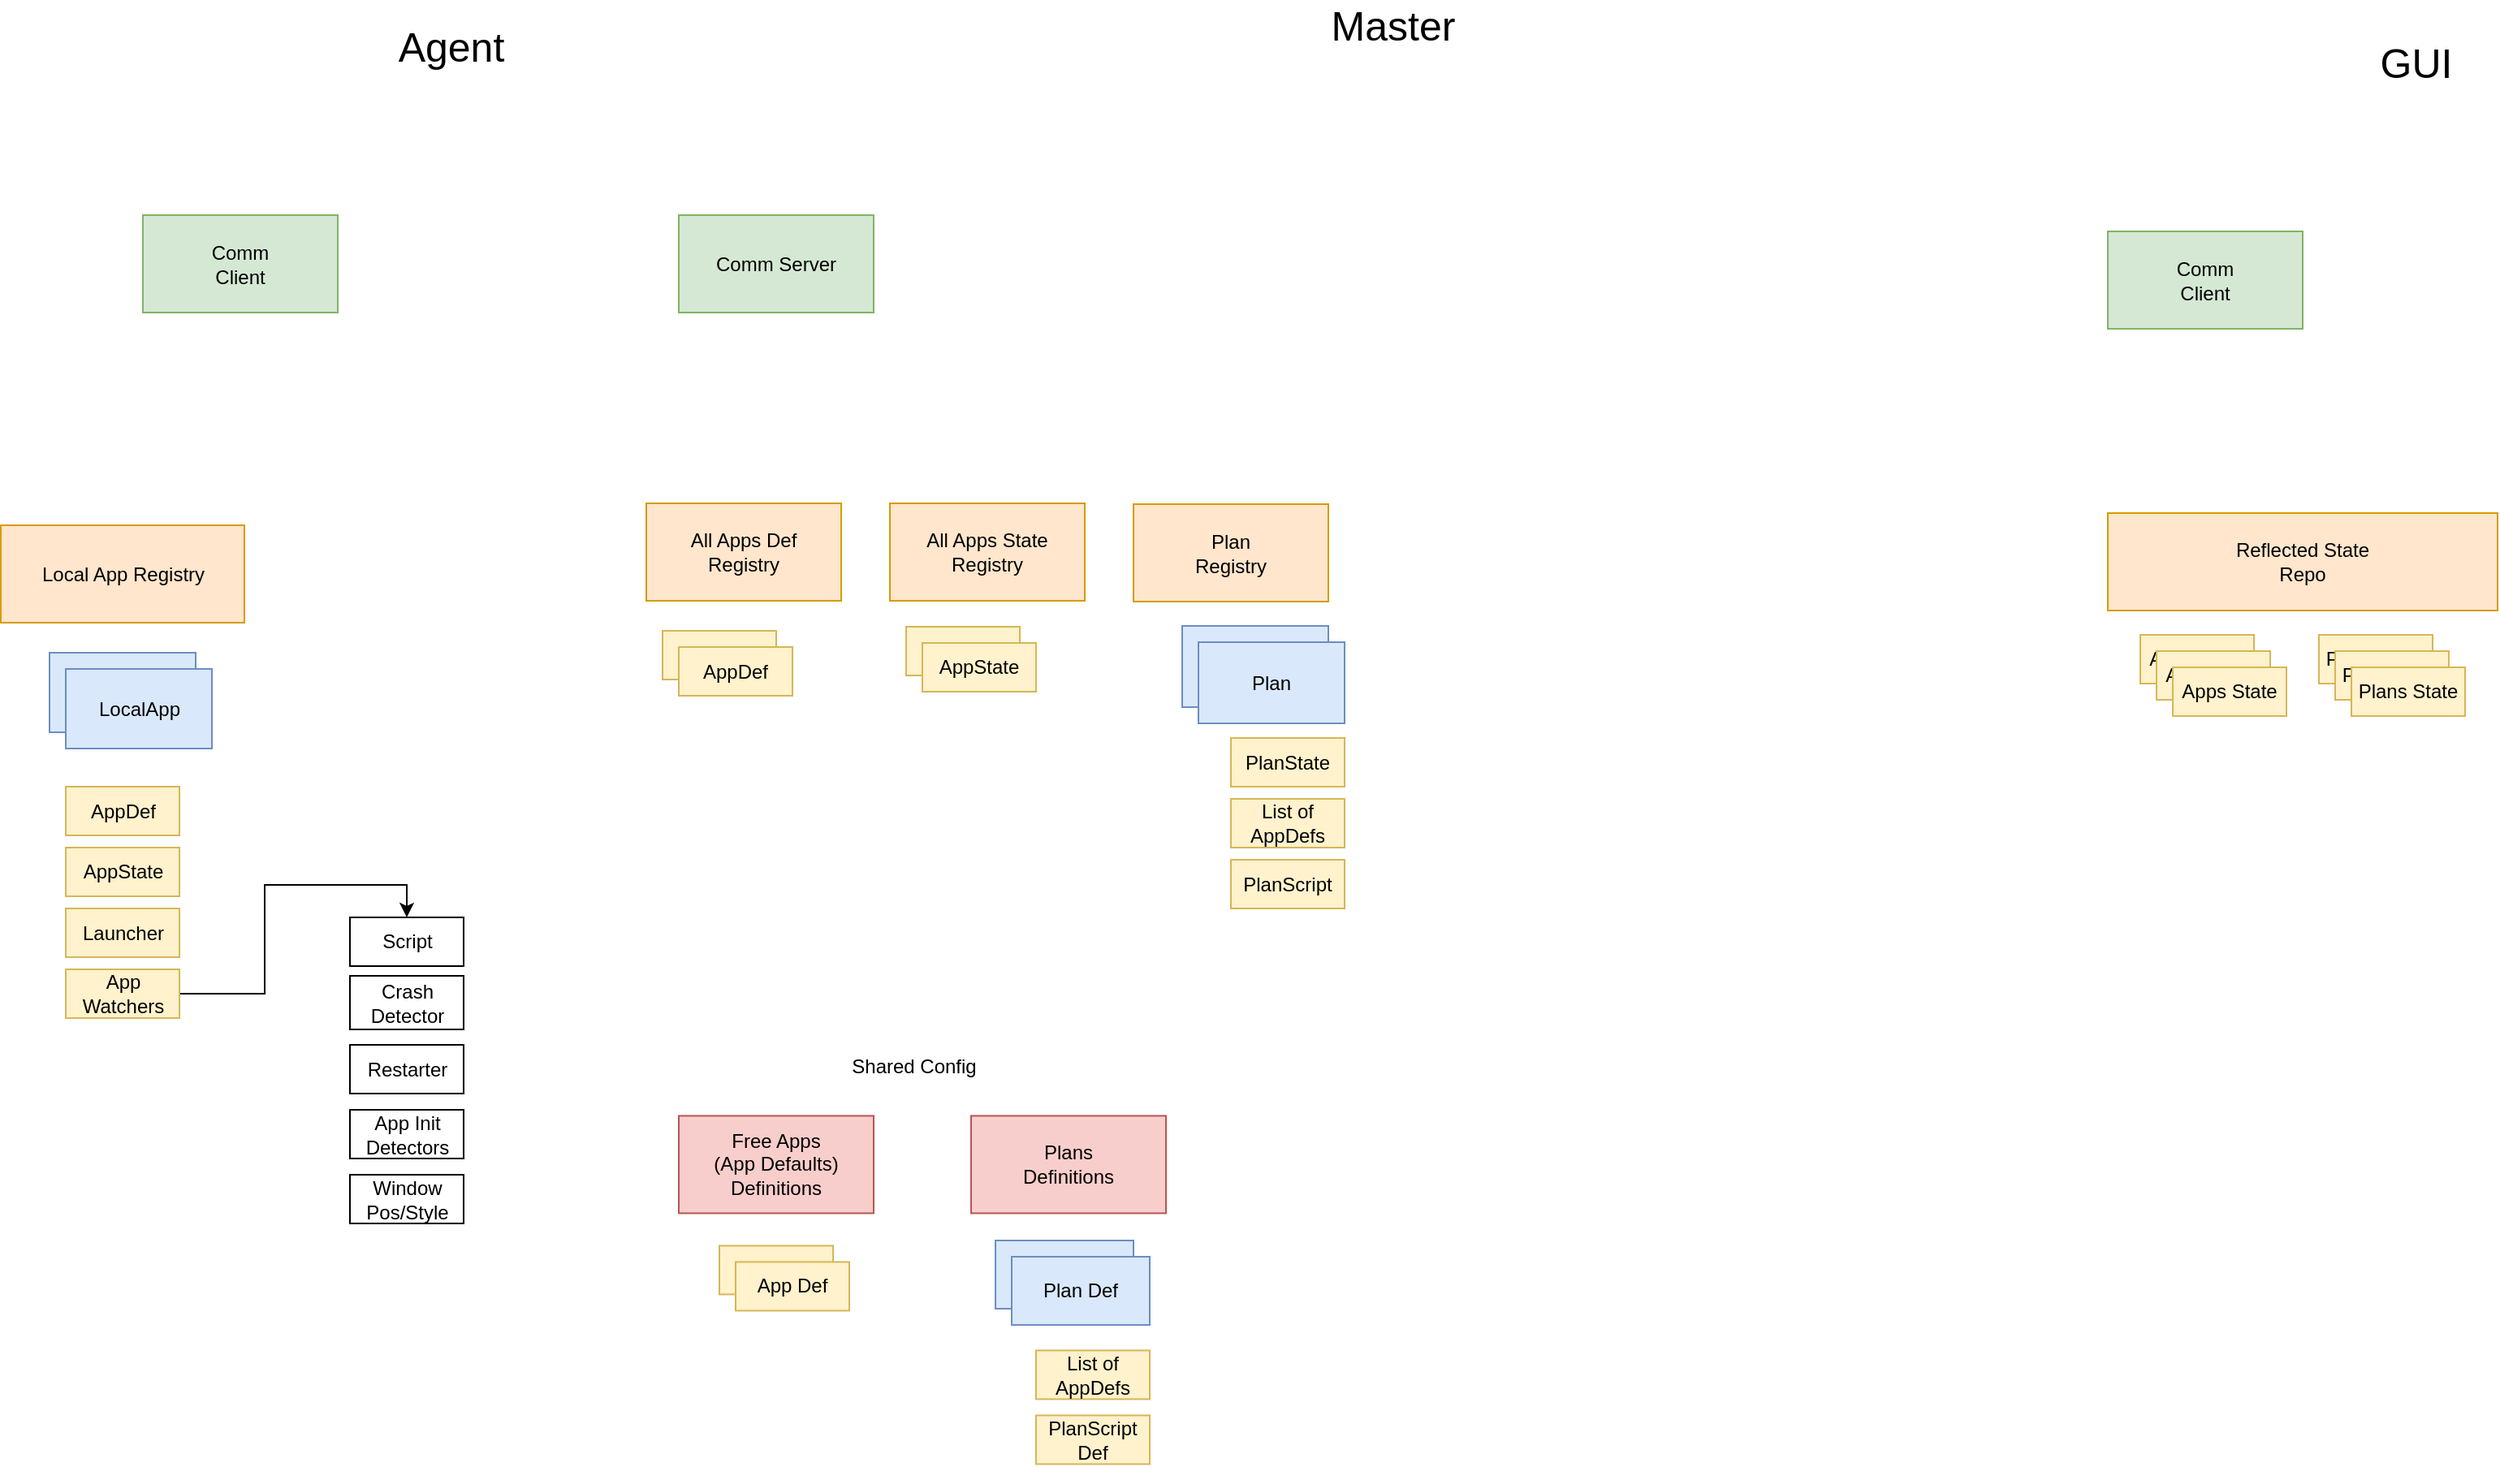 <mxfile version="11.3.0" type="device" pages="1"><diagram id="9d0924HnfYX_W-od98_B" name="Page-1"><mxGraphModel dx="2458" dy="945" grid="1" gridSize="10" guides="1" tooltips="1" connect="1" arrows="1" fold="1" page="1" pageScale="1" pageWidth="850" pageHeight="1100" math="0" shadow="0"><root><mxCell id="0"/><mxCell id="1" parent="0"/><mxCell id="H8IfDMaF4q7weLNNHRkA-1" value="LocalApp" style="rounded=0;whiteSpace=wrap;html=1;fillColor=#dae8fc;strokeColor=#6c8ebf;" parent="1" vertex="1"><mxGeometry x="-347.5" y="437" width="90" height="49" as="geometry"/></mxCell><mxCell id="H8IfDMaF4q7weLNNHRkA-2" value="All Apps Def&lt;br&gt;Registry" style="rounded=0;whiteSpace=wrap;html=1;fillColor=#ffe6cc;strokeColor=#d79b00;" parent="1" vertex="1"><mxGeometry x="20" y="345" width="120" height="60" as="geometry"/></mxCell><mxCell id="H8IfDMaF4q7weLNNHRkA-3" value="AppState" style="rounded=0;whiteSpace=wrap;html=1;fillColor=#fff2cc;strokeColor=#d6b656;" parent="1" vertex="1"><mxGeometry x="-337.5" y="557" width="70" height="30" as="geometry"/></mxCell><mxCell id="H8IfDMaF4q7weLNNHRkA-4" value="List of AppDefs" style="rounded=0;whiteSpace=wrap;html=1;fillColor=#fff2cc;strokeColor=#d6b656;" parent="1" vertex="1"><mxGeometry x="380" y="527" width="70" height="30" as="geometry"/></mxCell><mxCell id="H8IfDMaF4q7weLNNHRkA-5" value="Plan&lt;br&gt;Registry" style="rounded=0;whiteSpace=wrap;html=1;fillColor=#ffe6cc;strokeColor=#d79b00;" parent="1" vertex="1"><mxGeometry x="320" y="345.5" width="120" height="60" as="geometry"/></mxCell><mxCell id="H8IfDMaF4q7weLNNHRkA-6" value="PlanScript" style="rounded=0;whiteSpace=wrap;html=1;fillColor=#fff2cc;strokeColor=#d6b656;" parent="1" vertex="1"><mxGeometry x="380" y="564.5" width="70" height="30" as="geometry"/></mxCell><mxCell id="H8IfDMaF4q7weLNNHRkA-7" value="Script" style="rounded=0;whiteSpace=wrap;html=1;" parent="1" vertex="1"><mxGeometry x="-162.5" y="600" width="70" height="30" as="geometry"/></mxCell><mxCell id="H8IfDMaF4q7weLNNHRkA-8" value="AppDef" style="rounded=0;whiteSpace=wrap;html=1;fillColor=#fff2cc;strokeColor=#d6b656;" parent="1" vertex="1"><mxGeometry x="-337.5" y="519.5" width="70" height="30" as="geometry"/></mxCell><mxCell id="H8IfDMaF4q7weLNNHRkA-9" value="Launcher" style="rounded=0;whiteSpace=wrap;html=1;fillColor=#fff2cc;strokeColor=#d6b656;" parent="1" vertex="1"><mxGeometry x="-337.5" y="594.5" width="70" height="30" as="geometry"/></mxCell><mxCell id="2_5HU8o2-Dl9iPdz9xnt-24" style="edgeStyle=orthogonalEdgeStyle;rounded=0;orthogonalLoop=1;jettySize=auto;html=1;entryX=0.5;entryY=0;entryDx=0;entryDy=0;fontSize=25;" edge="1" parent="1" source="H8IfDMaF4q7weLNNHRkA-10" target="H8IfDMaF4q7weLNNHRkA-7"><mxGeometry relative="1" as="geometry"/></mxCell><mxCell id="H8IfDMaF4q7weLNNHRkA-10" value="App&lt;br&gt;Watchers" style="rounded=0;whiteSpace=wrap;html=1;fillColor=#fff2cc;strokeColor=#d6b656;" parent="1" vertex="1"><mxGeometry x="-337.5" y="632" width="70" height="30" as="geometry"/></mxCell><mxCell id="H8IfDMaF4q7weLNNHRkA-11" value="AppState" style="rounded=0;whiteSpace=wrap;html=1;fillColor=#fff2cc;strokeColor=#d6b656;" parent="1" vertex="1"><mxGeometry x="180" y="421" width="70" height="30" as="geometry"/></mxCell><mxCell id="H8IfDMaF4q7weLNNHRkA-12" value="AppDef" style="rounded=0;whiteSpace=wrap;html=1;fillColor=#fff2cc;strokeColor=#d6b656;" parent="1" vertex="1"><mxGeometry x="30" y="423.5" width="70" height="30" as="geometry"/></mxCell><mxCell id="H8IfDMaF4q7weLNNHRkA-13" value="PlanState" style="rounded=0;whiteSpace=wrap;html=1;fillColor=#fff2cc;strokeColor=#d6b656;" parent="1" vertex="1"><mxGeometry x="380" y="489.5" width="70" height="30" as="geometry"/></mxCell><mxCell id="H8IfDMaF4q7weLNNHRkA-14" value="Master" style="text;html=1;strokeColor=none;fillColor=none;align=center;verticalAlign=middle;whiteSpace=wrap;rounded=0;fontSize=25;" parent="1" vertex="1"><mxGeometry x="460" y="40" width="40" height="20" as="geometry"/></mxCell><mxCell id="H8IfDMaF4q7weLNNHRkA-15" value="Agent" style="text;html=1;strokeColor=none;fillColor=none;align=center;verticalAlign=middle;whiteSpace=wrap;rounded=0;fontSize=25;" parent="1" vertex="1"><mxGeometry x="-120" y="52.5" width="40" height="20" as="geometry"/></mxCell><mxCell id="H8IfDMaF4q7weLNNHRkA-16" value="Plans&lt;br&gt;Definitions" style="rounded=0;whiteSpace=wrap;html=1;fillColor=#f8cecc;strokeColor=#b85450;" parent="1" vertex="1"><mxGeometry x="220" y="722.214" width="120" height="60" as="geometry"/></mxCell><mxCell id="H8IfDMaF4q7weLNNHRkA-18" value="Free Apps&lt;br&gt;(App Defaults)&lt;br&gt;Definitions" style="rounded=0;whiteSpace=wrap;html=1;fillColor=#f8cecc;strokeColor=#b85450;" parent="1" vertex="1"><mxGeometry x="40" y="722.214" width="120" height="60" as="geometry"/></mxCell><mxCell id="H8IfDMaF4q7weLNNHRkA-19" value="Plan Def" style="rounded=0;whiteSpace=wrap;html=1;fillColor=#dae8fc;strokeColor=#6c8ebf;" parent="1" vertex="1"><mxGeometry x="235" y="799" width="85" height="42" as="geometry"/></mxCell><mxCell id="H8IfDMaF4q7weLNNHRkA-20" value="List of AppDefs" style="rounded=0;whiteSpace=wrap;html=1;fillColor=#fff2cc;strokeColor=#d6b656;" parent="1" vertex="1"><mxGeometry x="260" y="866.714" width="70" height="30" as="geometry"/></mxCell><mxCell id="H8IfDMaF4q7weLNNHRkA-21" value="PlanScript&lt;br&gt;Def" style="rounded=0;whiteSpace=wrap;html=1;fillColor=#fff2cc;strokeColor=#d6b656;" parent="1" vertex="1"><mxGeometry x="260" y="906.714" width="70" height="30" as="geometry"/></mxCell><mxCell id="H8IfDMaF4q7weLNNHRkA-22" value="App Def" style="rounded=0;whiteSpace=wrap;html=1;fillColor=#fff2cc;strokeColor=#d6b656;" parent="1" vertex="1"><mxGeometry x="65" y="802.214" width="70" height="30" as="geometry"/></mxCell><mxCell id="H8IfDMaF4q7weLNNHRkA-32" value="Shared Config" style="text;html=1;strokeColor=none;fillColor=none;align=center;verticalAlign=middle;whiteSpace=wrap;rounded=0;" parent="1" vertex="1"><mxGeometry x="120" y="682" width="130" height="20" as="geometry"/></mxCell><mxCell id="2_5HU8o2-Dl9iPdz9xnt-2" value="Crash Detector" style="rounded=0;whiteSpace=wrap;html=1;" vertex="1" parent="1"><mxGeometry x="-162.5" y="636" width="70" height="33" as="geometry"/></mxCell><mxCell id="2_5HU8o2-Dl9iPdz9xnt-3" value="Restarter" style="rounded=0;whiteSpace=wrap;html=1;" vertex="1" parent="1"><mxGeometry x="-162.5" y="678.5" width="70" height="30" as="geometry"/></mxCell><mxCell id="2_5HU8o2-Dl9iPdz9xnt-4" value="App Init Detectors" style="rounded=0;whiteSpace=wrap;html=1;" vertex="1" parent="1"><mxGeometry x="-162.5" y="718.5" width="70" height="30" as="geometry"/></mxCell><mxCell id="2_5HU8o2-Dl9iPdz9xnt-5" value="Window&lt;br&gt;Pos/Style" style="rounded=0;whiteSpace=wrap;html=1;" vertex="1" parent="1"><mxGeometry x="-162.5" y="758.5" width="70" height="30" as="geometry"/></mxCell><mxCell id="2_5HU8o2-Dl9iPdz9xnt-6" value="Comm&lt;br&gt;Client" style="rounded=0;whiteSpace=wrap;html=1;fillColor=#d5e8d4;strokeColor=#82b366;" vertex="1" parent="1"><mxGeometry x="-290" y="167.5" width="120" height="60" as="geometry"/></mxCell><mxCell id="2_5HU8o2-Dl9iPdz9xnt-7" value="Comm Server" style="rounded=0;whiteSpace=wrap;html=1;fillColor=#d5e8d4;strokeColor=#82b366;" vertex="1" parent="1"><mxGeometry x="40" y="167.5" width="120" height="60" as="geometry"/></mxCell><mxCell id="2_5HU8o2-Dl9iPdz9xnt-12" value="Reflected State&lt;br&gt;Repo" style="rounded=0;whiteSpace=wrap;html=1;fillColor=#ffe6cc;strokeColor=#d79b00;" vertex="1" parent="1"><mxGeometry x="920" y="351" width="240" height="60" as="geometry"/></mxCell><mxCell id="2_5HU8o2-Dl9iPdz9xnt-13" value="Apps State" style="rounded=0;whiteSpace=wrap;html=1;fillColor=#fff2cc;strokeColor=#d6b656;" vertex="1" parent="1"><mxGeometry x="940" y="426" width="70" height="30" as="geometry"/></mxCell><mxCell id="2_5HU8o2-Dl9iPdz9xnt-14" value="Plans State" style="rounded=0;whiteSpace=wrap;html=1;fillColor=#fff2cc;strokeColor=#d6b656;" vertex="1" parent="1"><mxGeometry x="1050" y="426" width="70" height="30" as="geometry"/></mxCell><mxCell id="2_5HU8o2-Dl9iPdz9xnt-17" value="GUI" style="text;html=1;strokeColor=none;fillColor=none;align=center;verticalAlign=middle;whiteSpace=wrap;rounded=0;fontSize=25;" vertex="1" parent="1"><mxGeometry x="1090" y="62.5" width="40" height="20" as="geometry"/></mxCell><mxCell id="2_5HU8o2-Dl9iPdz9xnt-18" value="Comm&lt;br&gt;Client" style="rounded=0;whiteSpace=wrap;html=1;fillColor=#d5e8d4;strokeColor=#82b366;" vertex="1" parent="1"><mxGeometry x="920" y="177.5" width="120" height="60" as="geometry"/></mxCell><mxCell id="2_5HU8o2-Dl9iPdz9xnt-20" value="Apps State" style="rounded=0;whiteSpace=wrap;html=1;fillColor=#fff2cc;strokeColor=#d6b656;" vertex="1" parent="1"><mxGeometry x="950" y="436" width="70" height="30" as="geometry"/></mxCell><mxCell id="2_5HU8o2-Dl9iPdz9xnt-21" value="Apps State" style="rounded=0;whiteSpace=wrap;html=1;fillColor=#fff2cc;strokeColor=#d6b656;" vertex="1" parent="1"><mxGeometry x="960" y="446" width="70" height="30" as="geometry"/></mxCell><mxCell id="2_5HU8o2-Dl9iPdz9xnt-22" value="Plans State" style="rounded=0;whiteSpace=wrap;html=1;fillColor=#fff2cc;strokeColor=#d6b656;" vertex="1" parent="1"><mxGeometry x="1060" y="436" width="70" height="30" as="geometry"/></mxCell><mxCell id="2_5HU8o2-Dl9iPdz9xnt-23" value="Plans State" style="rounded=0;whiteSpace=wrap;html=1;fillColor=#fff2cc;strokeColor=#d6b656;" vertex="1" parent="1"><mxGeometry x="1070" y="446" width="70" height="30" as="geometry"/></mxCell><mxCell id="2_5HU8o2-Dl9iPdz9xnt-25" value="Local App Registry" style="rounded=0;whiteSpace=wrap;html=1;fillColor=#ffe6cc;strokeColor=#d79b00;" vertex="1" parent="1"><mxGeometry x="-377.5" y="358.5" width="150" height="60" as="geometry"/></mxCell><mxCell id="2_5HU8o2-Dl9iPdz9xnt-26" value="Plan" style="rounded=0;whiteSpace=wrap;html=1;fillColor=#dae8fc;strokeColor=#6c8ebf;" vertex="1" parent="1"><mxGeometry x="350" y="420.5" width="90" height="50" as="geometry"/></mxCell><mxCell id="2_5HU8o2-Dl9iPdz9xnt-28" value="Plan" style="rounded=0;whiteSpace=wrap;html=1;fillColor=#dae8fc;strokeColor=#6c8ebf;" vertex="1" parent="1"><mxGeometry x="360" y="430.5" width="90" height="50" as="geometry"/></mxCell><mxCell id="2_5HU8o2-Dl9iPdz9xnt-29" value="LocalApp" style="rounded=0;whiteSpace=wrap;html=1;fillColor=#dae8fc;strokeColor=#6c8ebf;" vertex="1" parent="1"><mxGeometry x="-337.5" y="447" width="90" height="49" as="geometry"/></mxCell><mxCell id="2_5HU8o2-Dl9iPdz9xnt-30" value="AppDef" style="rounded=0;whiteSpace=wrap;html=1;fillColor=#fff2cc;strokeColor=#d6b656;" vertex="1" parent="1"><mxGeometry x="40" y="433.5" width="70" height="30" as="geometry"/></mxCell><mxCell id="2_5HU8o2-Dl9iPdz9xnt-31" value="All Apps State&lt;br&gt;Registry" style="rounded=0;whiteSpace=wrap;html=1;fillColor=#ffe6cc;strokeColor=#d79b00;" vertex="1" parent="1"><mxGeometry x="170" y="345" width="120" height="60" as="geometry"/></mxCell><mxCell id="2_5HU8o2-Dl9iPdz9xnt-36" value="AppState" style="rounded=0;whiteSpace=wrap;html=1;fillColor=#fff2cc;strokeColor=#d6b656;" vertex="1" parent="1"><mxGeometry x="190" y="431" width="70" height="30" as="geometry"/></mxCell><mxCell id="2_5HU8o2-Dl9iPdz9xnt-38" value="App Def" style="rounded=0;whiteSpace=wrap;html=1;fillColor=#fff2cc;strokeColor=#d6b656;" vertex="1" parent="1"><mxGeometry x="75" y="812.214" width="70" height="30" as="geometry"/></mxCell><mxCell id="2_5HU8o2-Dl9iPdz9xnt-39" value="Plan Def" style="rounded=0;whiteSpace=wrap;html=1;fillColor=#dae8fc;strokeColor=#6c8ebf;" vertex="1" parent="1"><mxGeometry x="245" y="809" width="85" height="42" as="geometry"/></mxCell></root></mxGraphModel></diagram></mxfile>